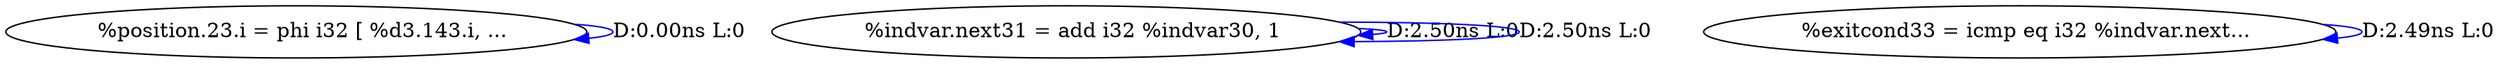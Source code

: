 digraph {
Node0x2866f40[label="  %position.23.i = phi i32 [ %d3.143.i, ..."];
Node0x2866f40 -> Node0x2866f40[label="D:0.00ns L:0",color=blue];
Node0x2867020[label="  %indvar.next31 = add i32 %indvar30, 1"];
Node0x2867020 -> Node0x2867020[label="D:2.50ns L:0",color=blue];
Node0x2867020 -> Node0x2867020[label="D:2.50ns L:0",color=blue];
Node0x2867100[label="  %exitcond33 = icmp eq i32 %indvar.next..."];
Node0x2867100 -> Node0x2867100[label="D:2.49ns L:0",color=blue];
}

